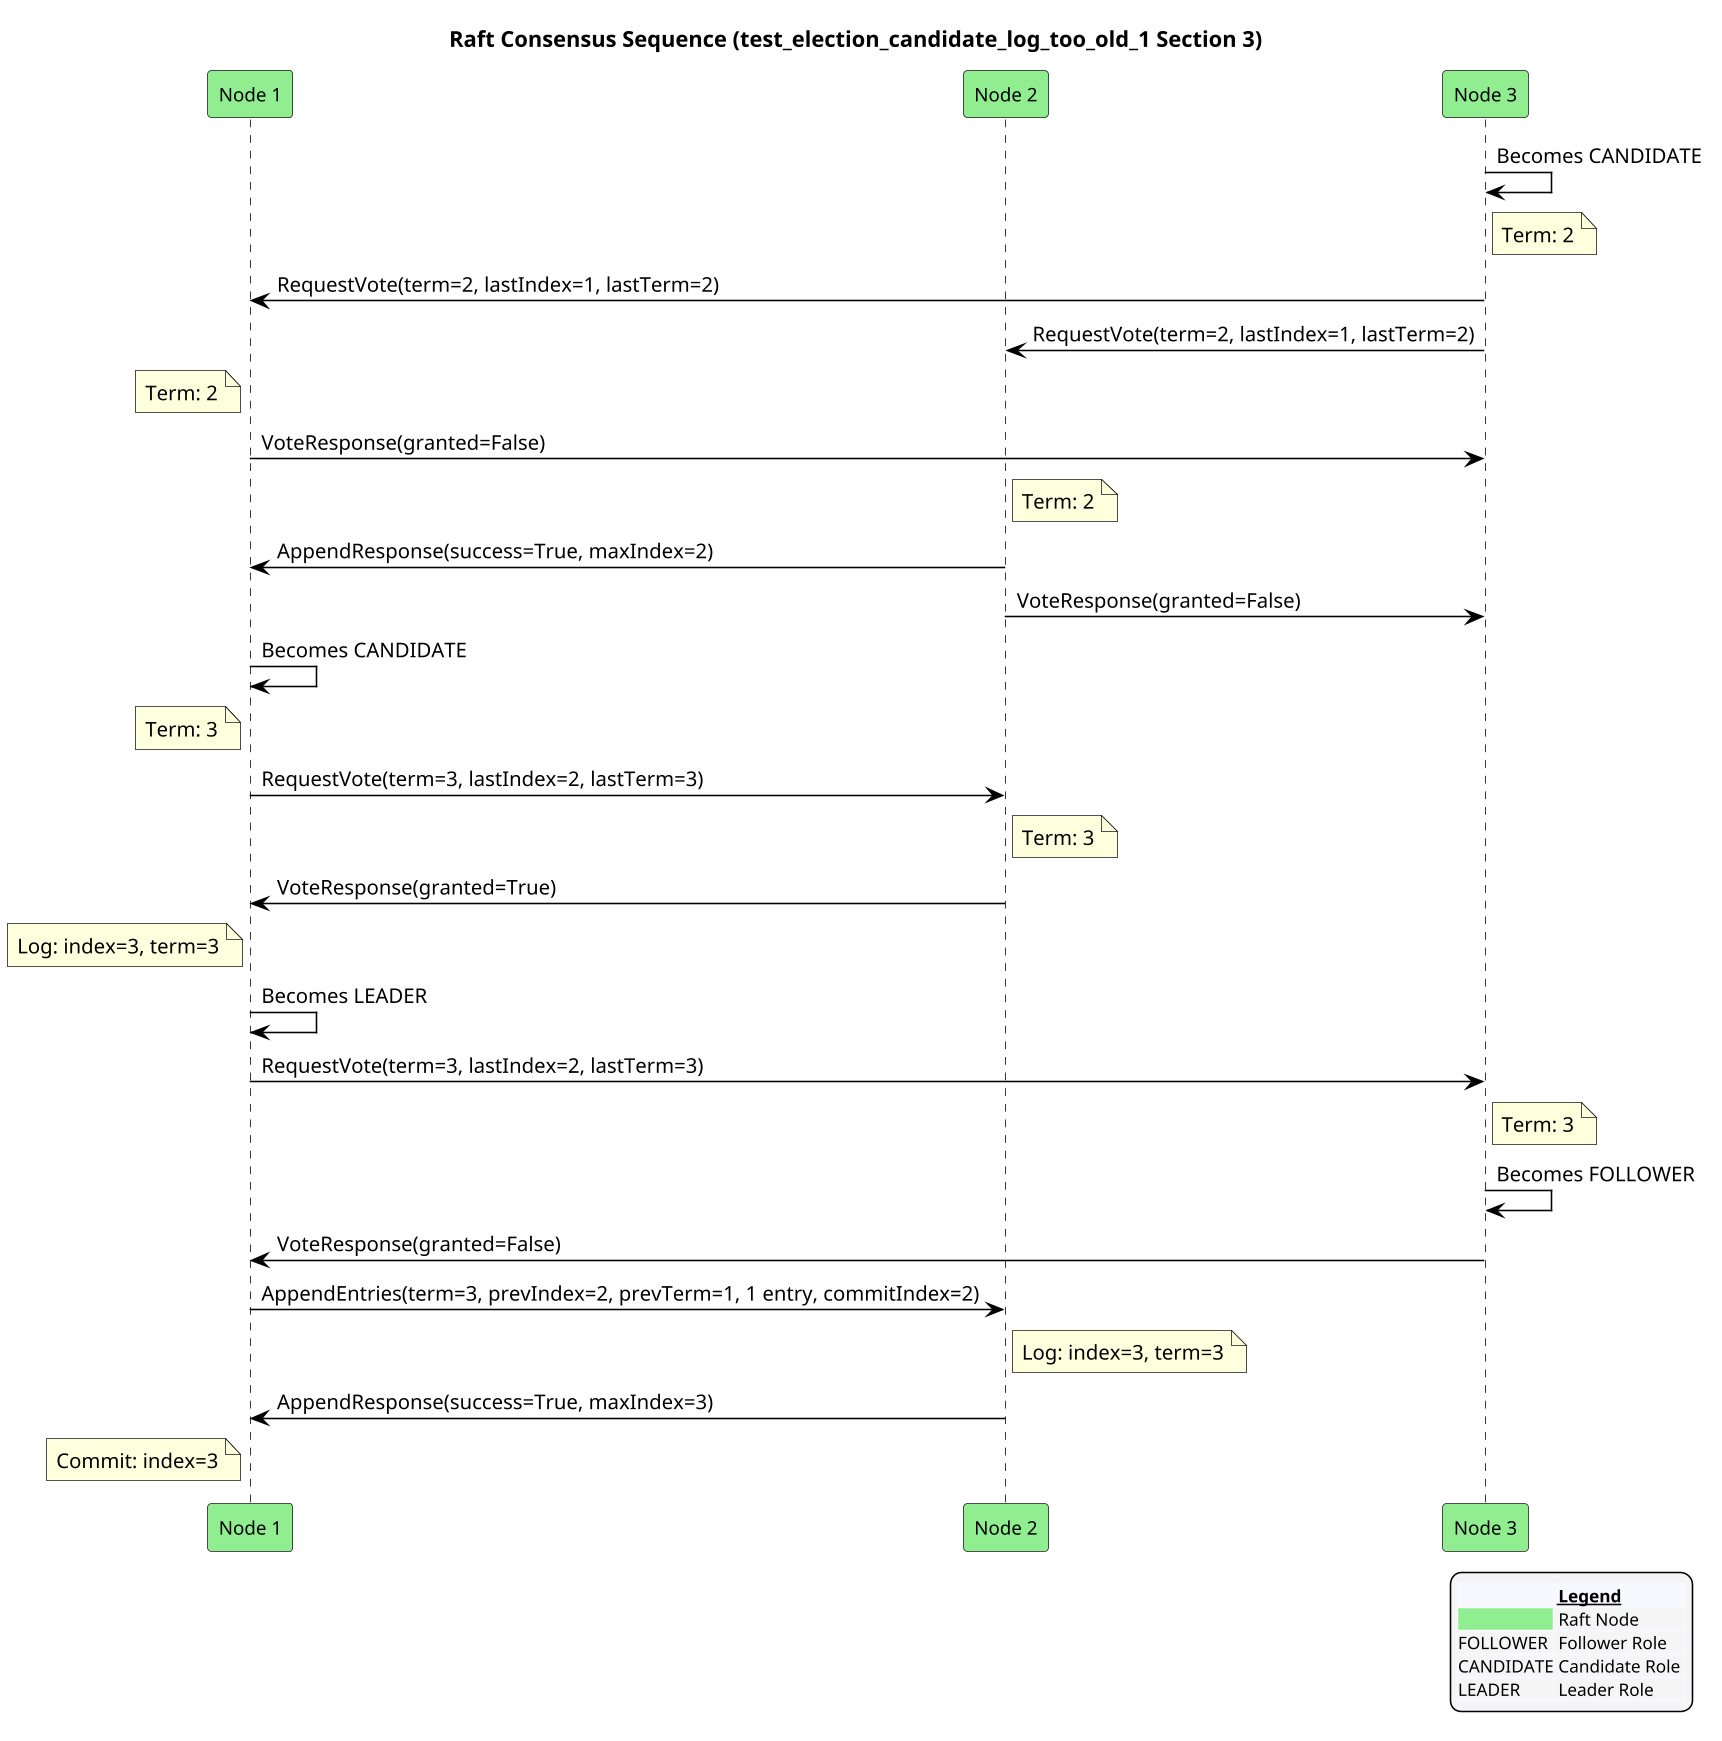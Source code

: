 @startuml
!pragma ratio 0.7
skinparam dpi 150
skinparam monochrome false
skinparam sequence {
  ArrowColor Black
  ActorBorderColor Black
  LifeLineBorderColor Black
  ParticipantFontSize 12
  Padding 10
}
skinparam legend {
  BackgroundColor #F5F5F5
  FontSize 11
}
title Raft Consensus Sequence (test_election_candidate_log_too_old_1 Section 3)

participant "Node 1" as n1 order 10 #Lightgreen
participant "Node 2" as n2 order 20 #Lightgreen
participant "Node 3" as n3 order 30 #Lightgreen
n3 -> n3: Becomes CANDIDATE
note right of n3: Term: 2
n3 -> n1: RequestVote(term=2, lastIndex=1, lastTerm=2)
n3 -> n2: RequestVote(term=2, lastIndex=1, lastTerm=2)
note left of n1: Term: 2
n1 -> n3: VoteResponse(granted=False)
note right of n2: Term: 2
n2 -> n1: AppendResponse(success=True, maxIndex=2)
n2 -> n3: VoteResponse(granted=False)
n1 -> n1: Becomes CANDIDATE
note left of n1: Term: 3
n1 -> n2: RequestVote(term=3, lastIndex=2, lastTerm=3)
note right of n2: Term: 3
n2 -> n1: VoteResponse(granted=True)
note left of n1: Log: index=3, term=3
n1 -> n1: Becomes LEADER
n1 -> n3: RequestVote(term=3, lastIndex=2, lastTerm=3)
note right of n3: Term: 3
n3 -> n3: Becomes FOLLOWER
n3 -> n1: VoteResponse(granted=False)
n1 -> n2: AppendEntries(term=3, prevIndex=2, prevTerm=1, 1 entry, commitIndex=2)
note right of n2: Log: index=3, term=3
n2 -> n1: AppendResponse(success=True, maxIndex=3)
note left of n1: Commit: index=3

legend right
  <#GhostWhite,#GhostWhite>|      |= __Legend__ |
  |<#Lightgreen>| Raft Node |
  |FOLLOWER| Follower Role |
  |CANDIDATE| Candidate Role |
  |LEADER| Leader Role |
endlegend
@enduml
